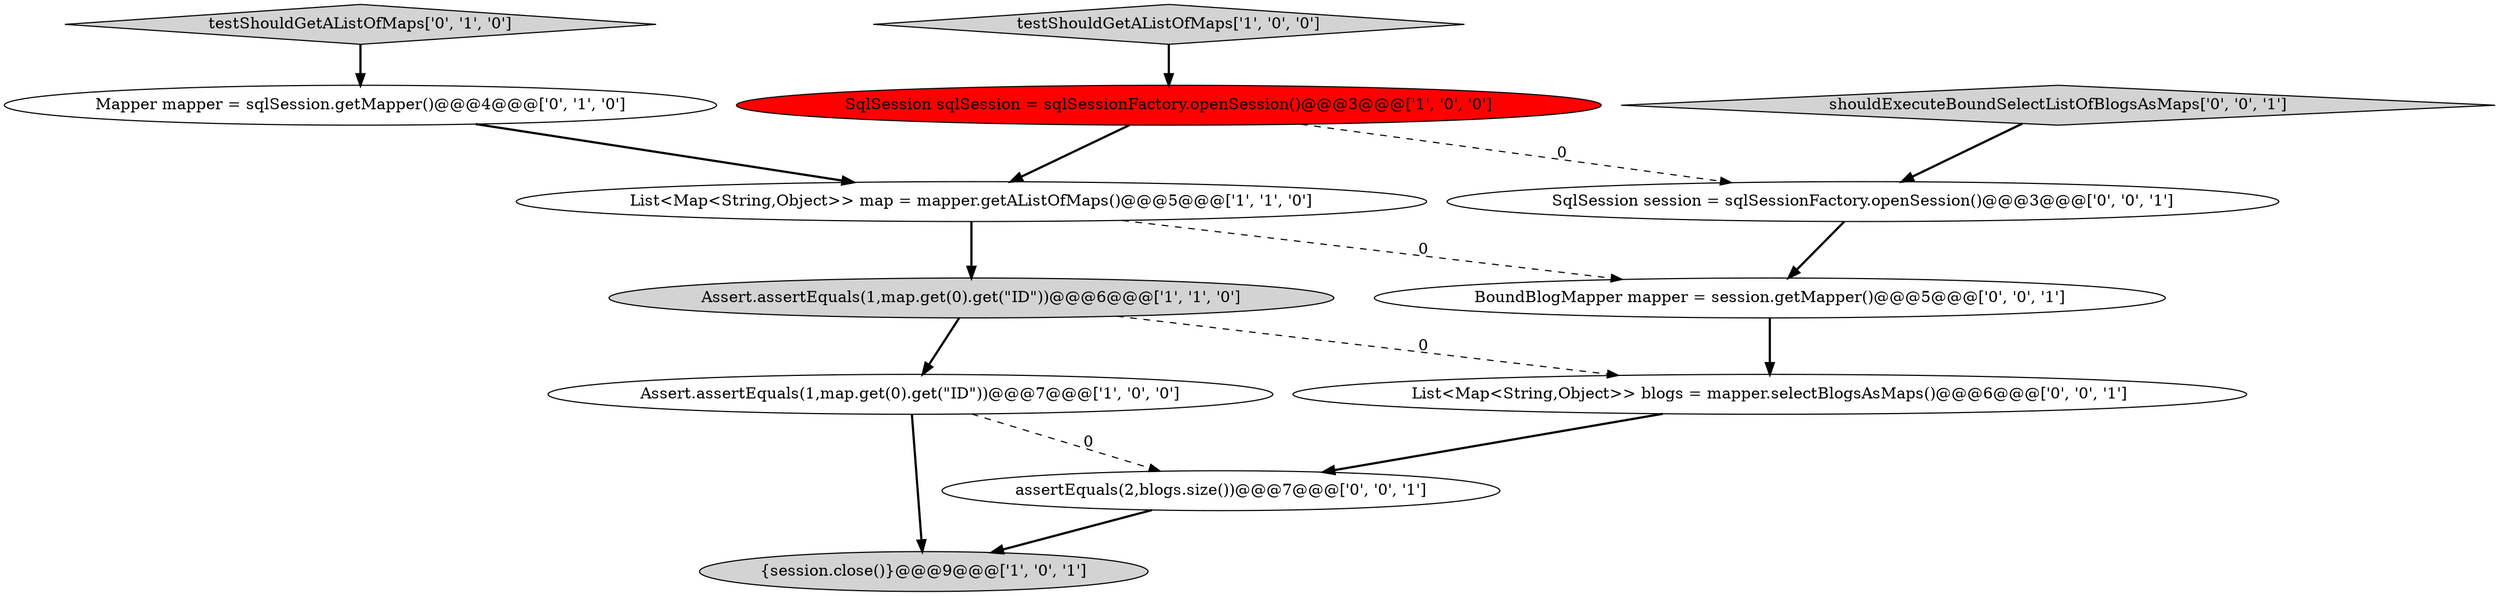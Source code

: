 digraph {
6 [style = filled, label = "Mapper mapper = sqlSession.getMapper()@@@4@@@['0', '1', '0']", fillcolor = white, shape = ellipse image = "AAA0AAABBB2BBB"];
10 [style = filled, label = "BoundBlogMapper mapper = session.getMapper()@@@5@@@['0', '0', '1']", fillcolor = white, shape = ellipse image = "AAA0AAABBB3BBB"];
1 [style = filled, label = "{session.close()}@@@9@@@['1', '0', '1']", fillcolor = lightgray, shape = ellipse image = "AAA0AAABBB1BBB"];
5 [style = filled, label = "List<Map<String,Object>> map = mapper.getAListOfMaps()@@@5@@@['1', '1', '0']", fillcolor = white, shape = ellipse image = "AAA0AAABBB1BBB"];
0 [style = filled, label = "SqlSession sqlSession = sqlSessionFactory.openSession()@@@3@@@['1', '0', '0']", fillcolor = red, shape = ellipse image = "AAA1AAABBB1BBB"];
4 [style = filled, label = "Assert.assertEquals(1,map.get(0).get(\"ID\"))@@@6@@@['1', '1', '0']", fillcolor = lightgray, shape = ellipse image = "AAA0AAABBB1BBB"];
12 [style = filled, label = "shouldExecuteBoundSelectListOfBlogsAsMaps['0', '0', '1']", fillcolor = lightgray, shape = diamond image = "AAA0AAABBB3BBB"];
3 [style = filled, label = "Assert.assertEquals(1,map.get(0).get(\"ID\"))@@@7@@@['1', '0', '0']", fillcolor = white, shape = ellipse image = "AAA0AAABBB1BBB"];
9 [style = filled, label = "assertEquals(2,blogs.size())@@@7@@@['0', '0', '1']", fillcolor = white, shape = ellipse image = "AAA0AAABBB3BBB"];
8 [style = filled, label = "SqlSession session = sqlSessionFactory.openSession()@@@3@@@['0', '0', '1']", fillcolor = white, shape = ellipse image = "AAA0AAABBB3BBB"];
7 [style = filled, label = "testShouldGetAListOfMaps['0', '1', '0']", fillcolor = lightgray, shape = diamond image = "AAA0AAABBB2BBB"];
11 [style = filled, label = "List<Map<String,Object>> blogs = mapper.selectBlogsAsMaps()@@@6@@@['0', '0', '1']", fillcolor = white, shape = ellipse image = "AAA0AAABBB3BBB"];
2 [style = filled, label = "testShouldGetAListOfMaps['1', '0', '0']", fillcolor = lightgray, shape = diamond image = "AAA0AAABBB1BBB"];
0->8 [style = dashed, label="0"];
4->3 [style = bold, label=""];
6->5 [style = bold, label=""];
8->10 [style = bold, label=""];
2->0 [style = bold, label=""];
4->11 [style = dashed, label="0"];
9->1 [style = bold, label=""];
3->1 [style = bold, label=""];
5->10 [style = dashed, label="0"];
11->9 [style = bold, label=""];
3->9 [style = dashed, label="0"];
12->8 [style = bold, label=""];
5->4 [style = bold, label=""];
7->6 [style = bold, label=""];
0->5 [style = bold, label=""];
10->11 [style = bold, label=""];
}
